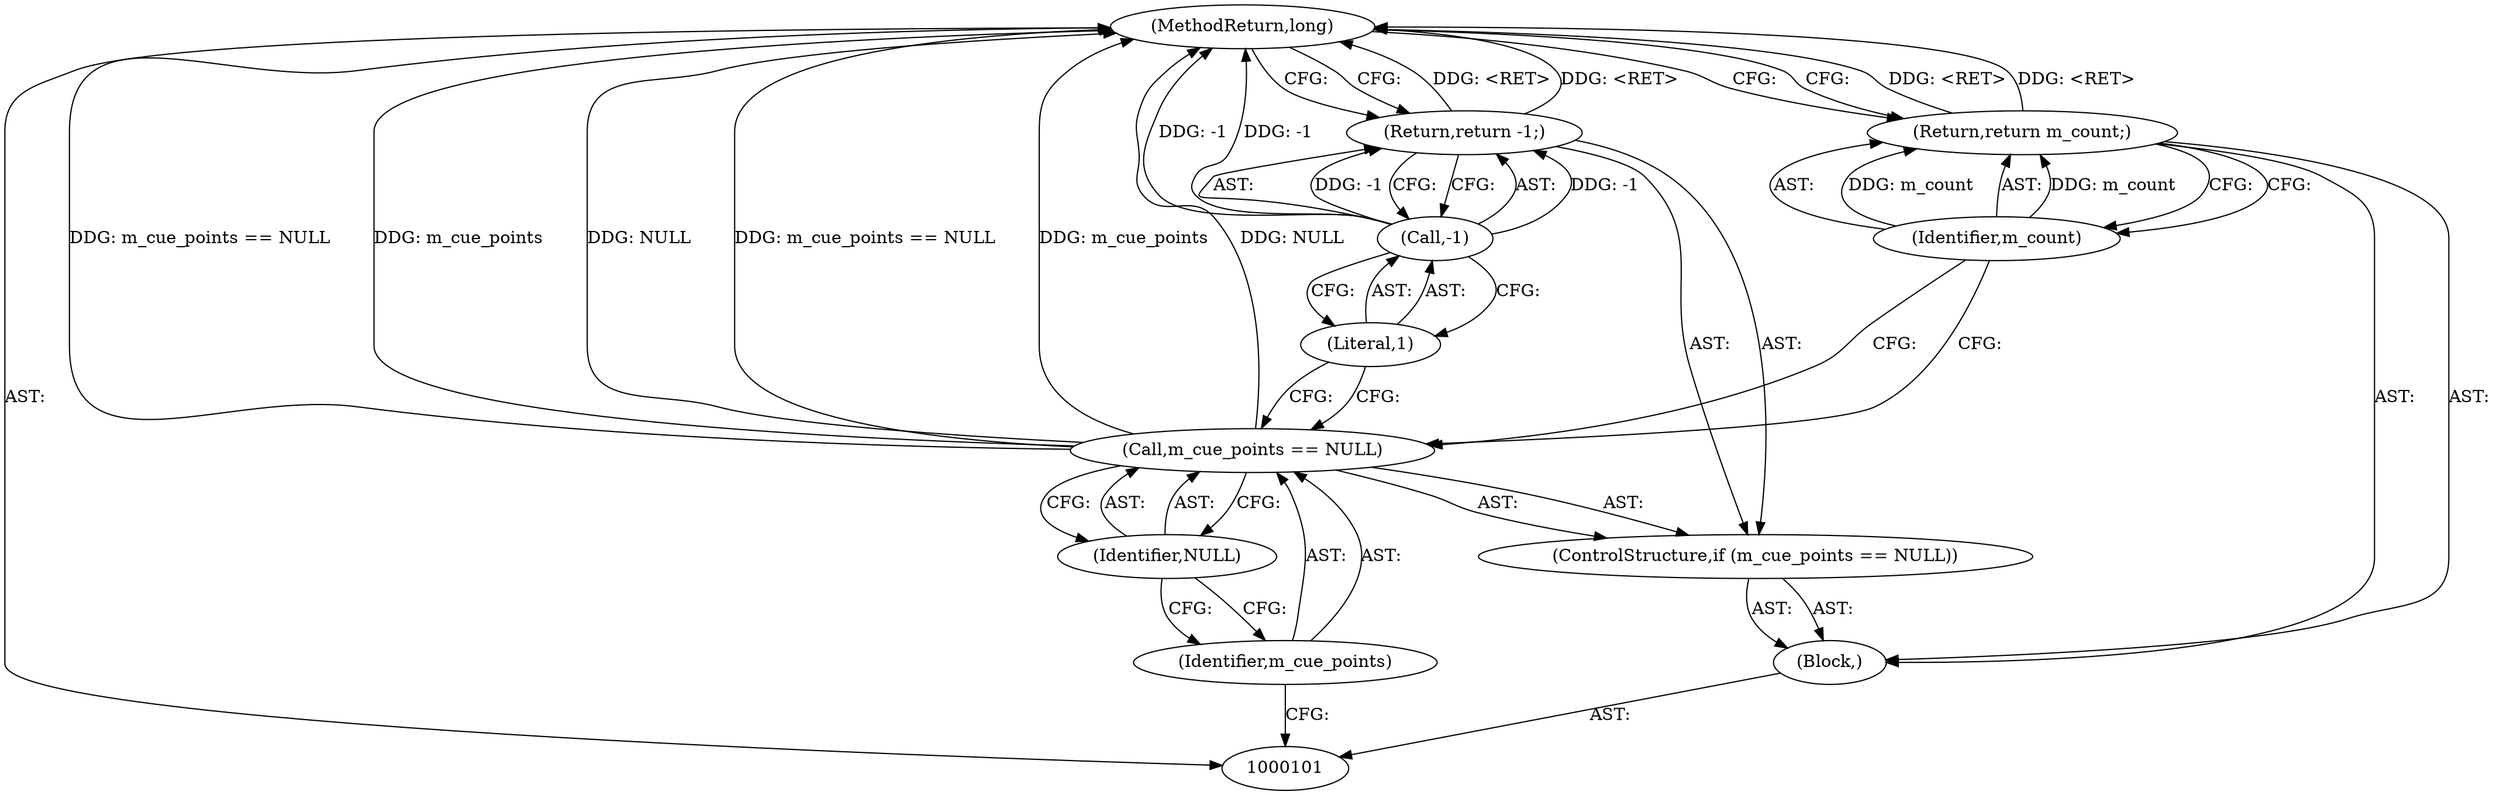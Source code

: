 digraph "1_Android_04839626ed859623901ebd3a5fd483982186b59d_60" {
"1000112" [label="(MethodReturn,long)"];
"1000102" [label="(Block,)"];
"1000106" [label="(Identifier,NULL)"];
"1000103" [label="(ControlStructure,if (m_cue_points == NULL))"];
"1000104" [label="(Call,m_cue_points == NULL)"];
"1000105" [label="(Identifier,m_cue_points)"];
"1000108" [label="(Call,-1)"];
"1000109" [label="(Literal,1)"];
"1000107" [label="(Return,return -1;)"];
"1000111" [label="(Identifier,m_count)"];
"1000110" [label="(Return,return m_count;)"];
"1000112" -> "1000101"  [label="AST: "];
"1000112" -> "1000107"  [label="CFG: "];
"1000112" -> "1000110"  [label="CFG: "];
"1000108" -> "1000112"  [label="DDG: -1"];
"1000104" -> "1000112"  [label="DDG: m_cue_points == NULL"];
"1000104" -> "1000112"  [label="DDG: m_cue_points"];
"1000104" -> "1000112"  [label="DDG: NULL"];
"1000110" -> "1000112"  [label="DDG: <RET>"];
"1000107" -> "1000112"  [label="DDG: <RET>"];
"1000102" -> "1000101"  [label="AST: "];
"1000103" -> "1000102"  [label="AST: "];
"1000110" -> "1000102"  [label="AST: "];
"1000106" -> "1000104"  [label="AST: "];
"1000106" -> "1000105"  [label="CFG: "];
"1000104" -> "1000106"  [label="CFG: "];
"1000103" -> "1000102"  [label="AST: "];
"1000104" -> "1000103"  [label="AST: "];
"1000107" -> "1000103"  [label="AST: "];
"1000104" -> "1000103"  [label="AST: "];
"1000104" -> "1000106"  [label="CFG: "];
"1000105" -> "1000104"  [label="AST: "];
"1000106" -> "1000104"  [label="AST: "];
"1000109" -> "1000104"  [label="CFG: "];
"1000111" -> "1000104"  [label="CFG: "];
"1000104" -> "1000112"  [label="DDG: m_cue_points == NULL"];
"1000104" -> "1000112"  [label="DDG: m_cue_points"];
"1000104" -> "1000112"  [label="DDG: NULL"];
"1000105" -> "1000104"  [label="AST: "];
"1000105" -> "1000101"  [label="CFG: "];
"1000106" -> "1000105"  [label="CFG: "];
"1000108" -> "1000107"  [label="AST: "];
"1000108" -> "1000109"  [label="CFG: "];
"1000109" -> "1000108"  [label="AST: "];
"1000107" -> "1000108"  [label="CFG: "];
"1000108" -> "1000112"  [label="DDG: -1"];
"1000108" -> "1000107"  [label="DDG: -1"];
"1000109" -> "1000108"  [label="AST: "];
"1000109" -> "1000104"  [label="CFG: "];
"1000108" -> "1000109"  [label="CFG: "];
"1000107" -> "1000103"  [label="AST: "];
"1000107" -> "1000108"  [label="CFG: "];
"1000108" -> "1000107"  [label="AST: "];
"1000112" -> "1000107"  [label="CFG: "];
"1000107" -> "1000112"  [label="DDG: <RET>"];
"1000108" -> "1000107"  [label="DDG: -1"];
"1000111" -> "1000110"  [label="AST: "];
"1000111" -> "1000104"  [label="CFG: "];
"1000110" -> "1000111"  [label="CFG: "];
"1000111" -> "1000110"  [label="DDG: m_count"];
"1000110" -> "1000102"  [label="AST: "];
"1000110" -> "1000111"  [label="CFG: "];
"1000111" -> "1000110"  [label="AST: "];
"1000112" -> "1000110"  [label="CFG: "];
"1000110" -> "1000112"  [label="DDG: <RET>"];
"1000111" -> "1000110"  [label="DDG: m_count"];
}
